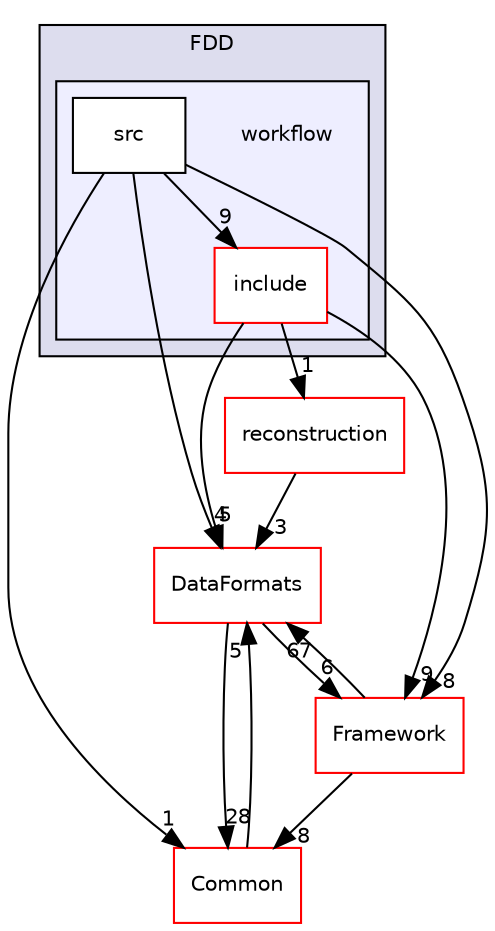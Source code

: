 digraph "/home/travis/build/AliceO2Group/AliceO2/Detectors/FIT/FDD/workflow" {
  bgcolor=transparent;
  compound=true
  node [ fontsize="10", fontname="Helvetica"];
  edge [ labelfontsize="10", labelfontname="Helvetica"];
  subgraph clusterdir_a5b1c90a9b4d60b6556bfe35a03caaa0 {
    graph [ bgcolor="#ddddee", pencolor="black", label="FDD" fontname="Helvetica", fontsize="10", URL="dir_a5b1c90a9b4d60b6556bfe35a03caaa0.html"]
  subgraph clusterdir_a58d63da91ebc530ad40649c3f01757f {
    graph [ bgcolor="#eeeeff", pencolor="black", label="" URL="dir_a58d63da91ebc530ad40649c3f01757f.html"];
    dir_a58d63da91ebc530ad40649c3f01757f [shape=plaintext label="workflow"];
    dir_6c6345ba72c9861e0bc6c84a0b141d36 [shape=box label="include" color="red" fillcolor="white" style="filled" URL="dir_6c6345ba72c9861e0bc6c84a0b141d36.html"];
    dir_873ae8954a9ad67b3926d8c81d25c943 [shape=box label="src" color="black" fillcolor="white" style="filled" URL="dir_873ae8954a9ad67b3926d8c81d25c943.html"];
  }
  }
  dir_d5c094e363832484c79758a29eb05a6f [shape=box label="reconstruction" color="red" URL="dir_d5c094e363832484c79758a29eb05a6f.html"];
  dir_4ab6b4cc6a7edbff49100e9123df213f [shape=box label="Common" color="red" URL="dir_4ab6b4cc6a7edbff49100e9123df213f.html"];
  dir_bcbb2cf9a3d3d83e5515c82071a07177 [shape=box label="Framework" color="red" URL="dir_bcbb2cf9a3d3d83e5515c82071a07177.html"];
  dir_2171f7ec022c5423887b07c69b2f5b48 [shape=box label="DataFormats" color="red" URL="dir_2171f7ec022c5423887b07c69b2f5b48.html"];
  dir_d5c094e363832484c79758a29eb05a6f->dir_2171f7ec022c5423887b07c69b2f5b48 [headlabel="3", labeldistance=1.5 headhref="dir_000369_000055.html"];
  dir_873ae8954a9ad67b3926d8c81d25c943->dir_6c6345ba72c9861e0bc6c84a0b141d36 [headlabel="9", labeldistance=1.5 headhref="dir_000359_000343.html"];
  dir_873ae8954a9ad67b3926d8c81d25c943->dir_4ab6b4cc6a7edbff49100e9123df213f [headlabel="1", labeldistance=1.5 headhref="dir_000359_000012.html"];
  dir_873ae8954a9ad67b3926d8c81d25c943->dir_bcbb2cf9a3d3d83e5515c82071a07177 [headlabel="8", labeldistance=1.5 headhref="dir_000359_000031.html"];
  dir_873ae8954a9ad67b3926d8c81d25c943->dir_2171f7ec022c5423887b07c69b2f5b48 [headlabel="4", labeldistance=1.5 headhref="dir_000359_000055.html"];
  dir_6c6345ba72c9861e0bc6c84a0b141d36->dir_d5c094e363832484c79758a29eb05a6f [headlabel="1", labeldistance=1.5 headhref="dir_000343_000369.html"];
  dir_6c6345ba72c9861e0bc6c84a0b141d36->dir_bcbb2cf9a3d3d83e5515c82071a07177 [headlabel="9", labeldistance=1.5 headhref="dir_000343_000031.html"];
  dir_6c6345ba72c9861e0bc6c84a0b141d36->dir_2171f7ec022c5423887b07c69b2f5b48 [headlabel="5", labeldistance=1.5 headhref="dir_000343_000055.html"];
  dir_4ab6b4cc6a7edbff49100e9123df213f->dir_2171f7ec022c5423887b07c69b2f5b48 [headlabel="5", labeldistance=1.5 headhref="dir_000012_000055.html"];
  dir_bcbb2cf9a3d3d83e5515c82071a07177->dir_4ab6b4cc6a7edbff49100e9123df213f [headlabel="8", labeldistance=1.5 headhref="dir_000031_000012.html"];
  dir_bcbb2cf9a3d3d83e5515c82071a07177->dir_2171f7ec022c5423887b07c69b2f5b48 [headlabel="67", labeldistance=1.5 headhref="dir_000031_000055.html"];
  dir_2171f7ec022c5423887b07c69b2f5b48->dir_4ab6b4cc6a7edbff49100e9123df213f [headlabel="28", labeldistance=1.5 headhref="dir_000055_000012.html"];
  dir_2171f7ec022c5423887b07c69b2f5b48->dir_bcbb2cf9a3d3d83e5515c82071a07177 [headlabel="6", labeldistance=1.5 headhref="dir_000055_000031.html"];
}
